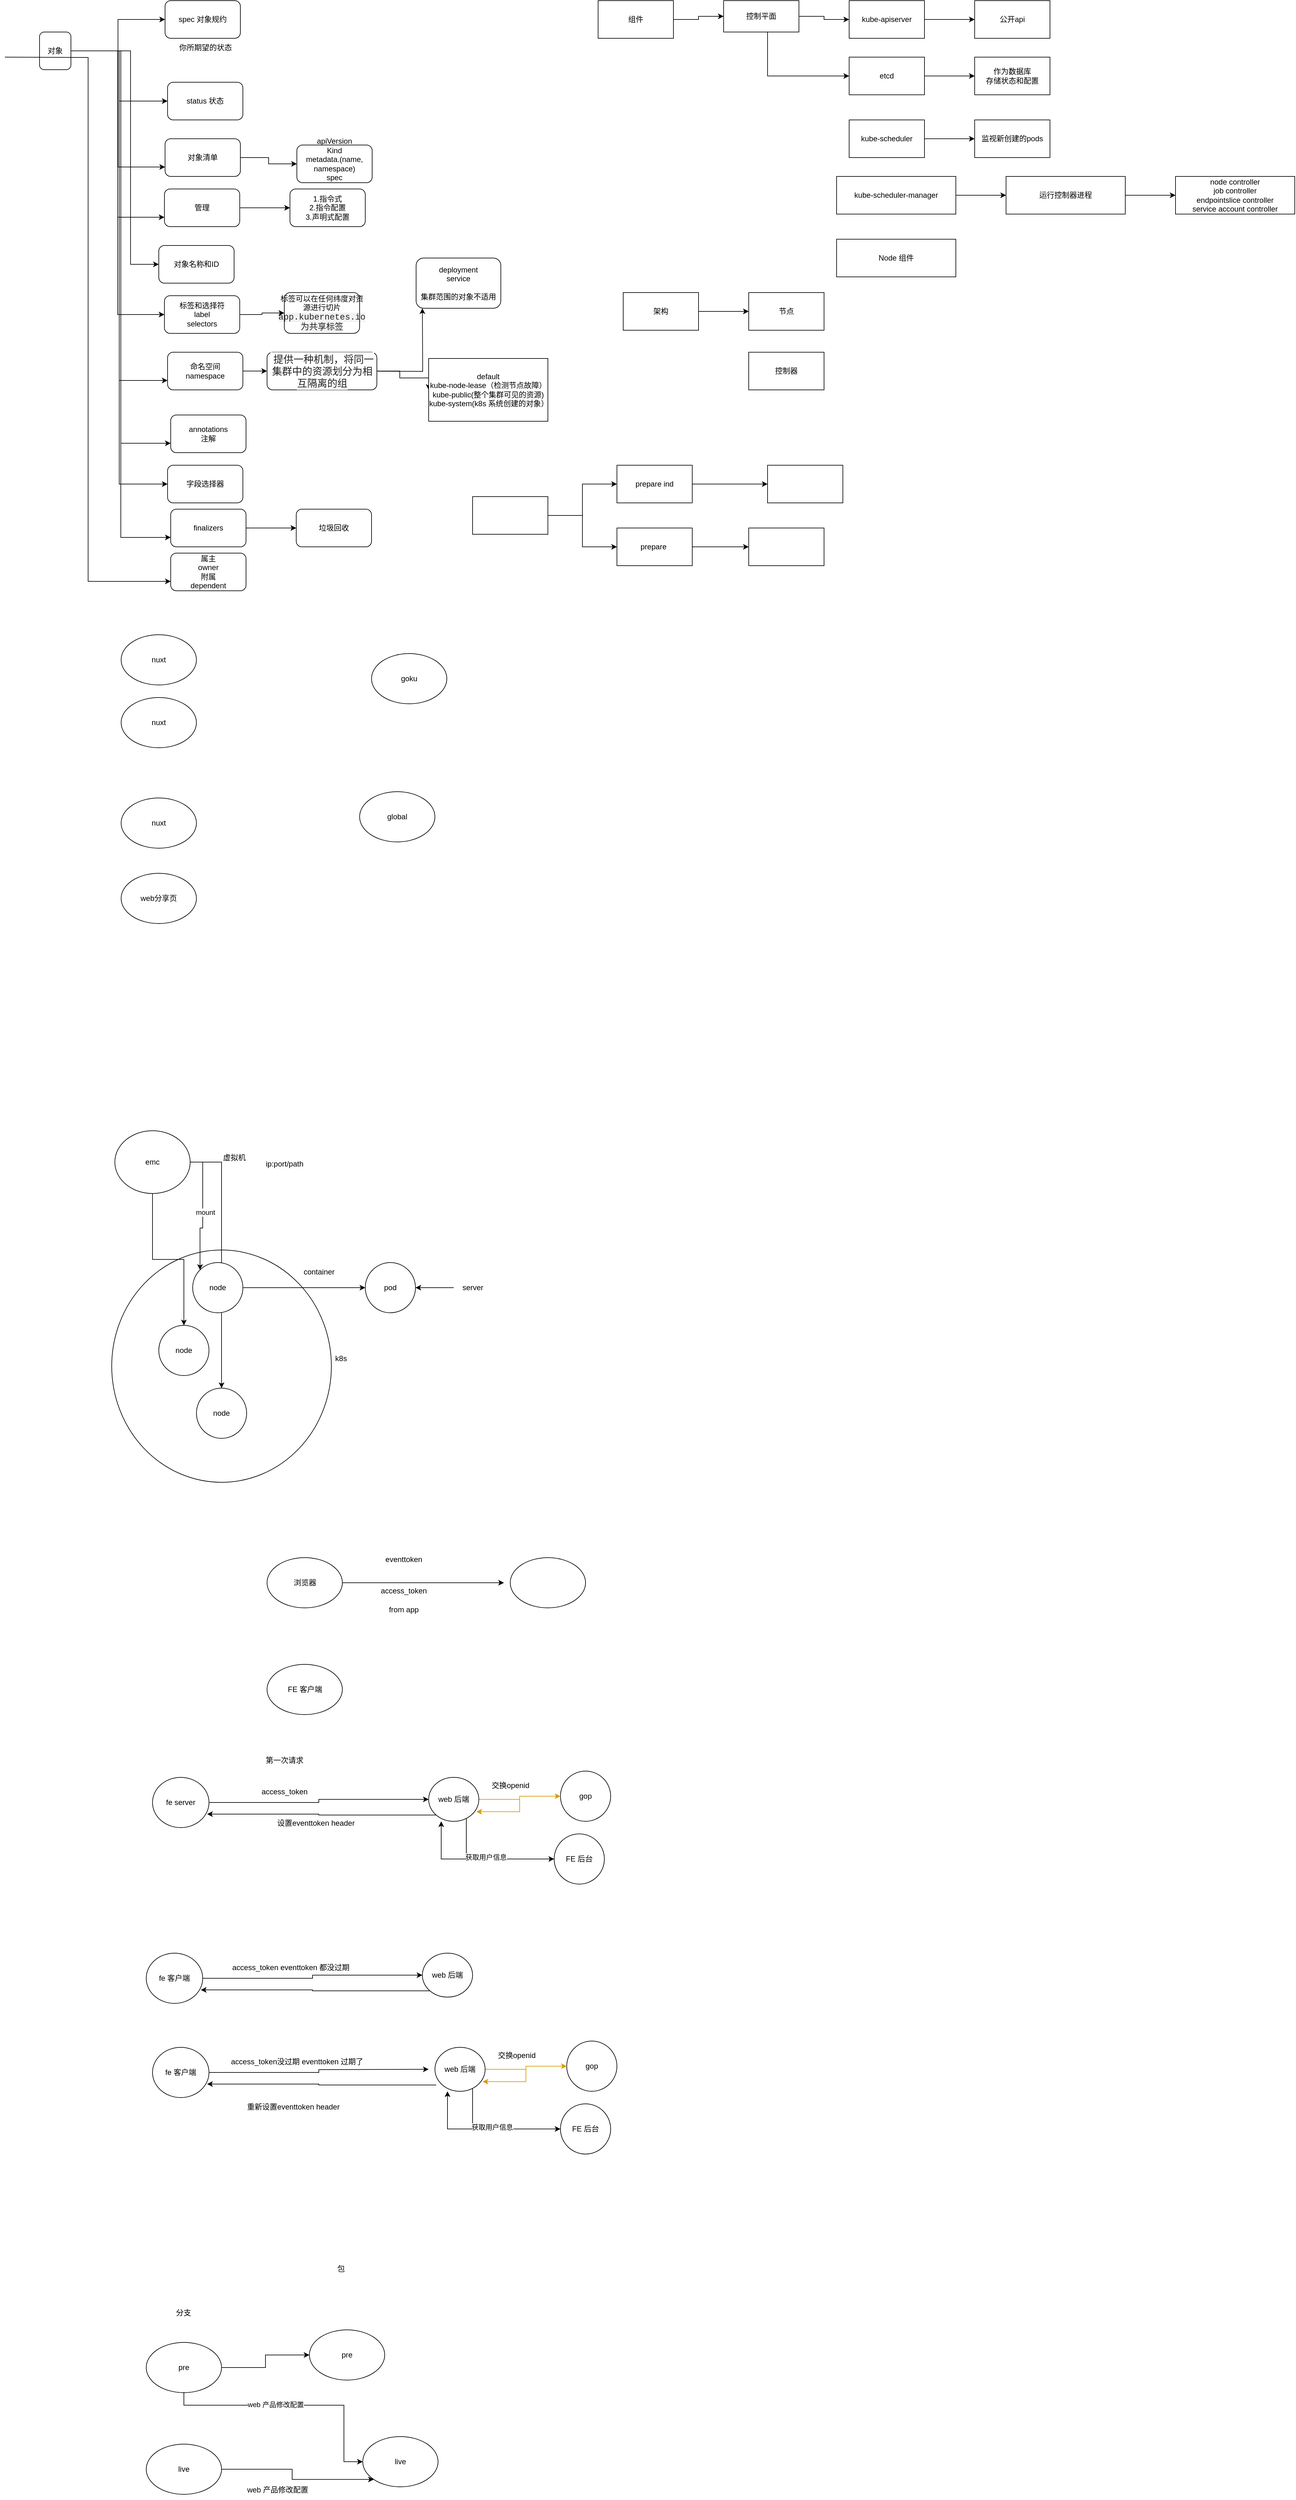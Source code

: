 <mxfile version="24.7.6">
  <diagram name="Page-1" id="EzidtO3Hb19t3wDcSpyZ">
    <mxGraphModel dx="1522" dy="804" grid="1" gridSize="10" guides="1" tooltips="1" connect="1" arrows="1" fold="1" page="1" pageScale="1" pageWidth="827" pageHeight="1169" math="0" shadow="0">
      <root>
        <mxCell id="0" />
        <mxCell id="1" parent="0" />
        <mxCell id="jzxiRd1BHdq7fpUtfgvh-10" value="" style="ellipse;whiteSpace=wrap;html=1;" vertex="1" parent="1">
          <mxGeometry x="265" y="2110" width="350" height="370" as="geometry" />
        </mxCell>
        <mxCell id="i67tSVPoHM7ITiix1ZI--3" value="" style="edgeStyle=orthogonalEdgeStyle;rounded=0;orthogonalLoop=1;jettySize=auto;html=1;" parent="1" source="i67tSVPoHM7ITiix1ZI--1" target="i67tSVPoHM7ITiix1ZI--2" edge="1">
          <mxGeometry relative="1" as="geometry" />
        </mxCell>
        <mxCell id="i67tSVPoHM7ITiix1ZI--5" style="edgeStyle=orthogonalEdgeStyle;rounded=0;orthogonalLoop=1;jettySize=auto;html=1;entryX=0;entryY=0.5;entryDx=0;entryDy=0;" parent="1" source="i67tSVPoHM7ITiix1ZI--1" target="i67tSVPoHM7ITiix1ZI--4" edge="1">
          <mxGeometry relative="1" as="geometry" />
        </mxCell>
        <mxCell id="i67tSVPoHM7ITiix1ZI--9" style="edgeStyle=orthogonalEdgeStyle;rounded=0;orthogonalLoop=1;jettySize=auto;html=1;entryX=0;entryY=0.75;entryDx=0;entryDy=0;" parent="1" source="i67tSVPoHM7ITiix1ZI--1" target="i67tSVPoHM7ITiix1ZI--8" edge="1">
          <mxGeometry relative="1" as="geometry" />
        </mxCell>
        <mxCell id="i67tSVPoHM7ITiix1ZI--13" style="edgeStyle=orthogonalEdgeStyle;rounded=0;orthogonalLoop=1;jettySize=auto;html=1;entryX=0;entryY=0.75;entryDx=0;entryDy=0;" parent="1" source="i67tSVPoHM7ITiix1ZI--1" target="i67tSVPoHM7ITiix1ZI--12" edge="1">
          <mxGeometry relative="1" as="geometry" />
        </mxCell>
        <mxCell id="i67tSVPoHM7ITiix1ZI--18" style="edgeStyle=orthogonalEdgeStyle;rounded=0;orthogonalLoop=1;jettySize=auto;html=1;entryX=0;entryY=0.5;entryDx=0;entryDy=0;" parent="1" source="i67tSVPoHM7ITiix1ZI--1" target="i67tSVPoHM7ITiix1ZI--17" edge="1">
          <mxGeometry relative="1" as="geometry">
            <Array as="points">
              <mxPoint x="295" y="200" />
              <mxPoint x="295" y="540" />
            </Array>
          </mxGeometry>
        </mxCell>
        <mxCell id="i67tSVPoHM7ITiix1ZI--21" style="edgeStyle=orthogonalEdgeStyle;rounded=0;orthogonalLoop=1;jettySize=auto;html=1;entryX=0;entryY=0.5;entryDx=0;entryDy=0;" parent="1" source="i67tSVPoHM7ITiix1ZI--1" target="i67tSVPoHM7ITiix1ZI--20" edge="1">
          <mxGeometry relative="1" as="geometry" />
        </mxCell>
        <mxCell id="i67tSVPoHM7ITiix1ZI--25" style="edgeStyle=orthogonalEdgeStyle;rounded=0;orthogonalLoop=1;jettySize=auto;html=1;entryX=0;entryY=0.75;entryDx=0;entryDy=0;" parent="1" source="i67tSVPoHM7ITiix1ZI--1" target="i67tSVPoHM7ITiix1ZI--24" edge="1">
          <mxGeometry relative="1" as="geometry" />
        </mxCell>
        <mxCell id="i67tSVPoHM7ITiix1ZI--36" style="edgeStyle=orthogonalEdgeStyle;rounded=0;orthogonalLoop=1;jettySize=auto;html=1;entryX=0;entryY=0.75;entryDx=0;entryDy=0;" parent="1" source="i67tSVPoHM7ITiix1ZI--1" target="i67tSVPoHM7ITiix1ZI--35" edge="1">
          <mxGeometry relative="1" as="geometry" />
        </mxCell>
        <mxCell id="i67tSVPoHM7ITiix1ZI--38" style="edgeStyle=orthogonalEdgeStyle;rounded=0;orthogonalLoop=1;jettySize=auto;html=1;entryX=0;entryY=0.5;entryDx=0;entryDy=0;" parent="1" source="i67tSVPoHM7ITiix1ZI--1" target="i67tSVPoHM7ITiix1ZI--37" edge="1">
          <mxGeometry relative="1" as="geometry" />
        </mxCell>
        <mxCell id="i67tSVPoHM7ITiix1ZI--40" style="edgeStyle=orthogonalEdgeStyle;rounded=0;orthogonalLoop=1;jettySize=auto;html=1;entryX=0;entryY=0.75;entryDx=0;entryDy=0;" parent="1" source="i67tSVPoHM7ITiix1ZI--1" target="i67tSVPoHM7ITiix1ZI--39" edge="1">
          <mxGeometry relative="1" as="geometry" />
        </mxCell>
        <mxCell id="i67tSVPoHM7ITiix1ZI--1" value="对象" style="rounded=1;whiteSpace=wrap;html=1;" parent="1" vertex="1">
          <mxGeometry x="150" y="170" width="50" height="60" as="geometry" />
        </mxCell>
        <mxCell id="i67tSVPoHM7ITiix1ZI--2" value="spec 对象规约" style="rounded=1;whiteSpace=wrap;html=1;" parent="1" vertex="1">
          <mxGeometry x="350" y="120" width="120" height="60" as="geometry" />
        </mxCell>
        <mxCell id="i67tSVPoHM7ITiix1ZI--4" value="status 状态" style="rounded=1;whiteSpace=wrap;html=1;" parent="1" vertex="1">
          <mxGeometry x="354" y="250" width="120" height="60" as="geometry" />
        </mxCell>
        <mxCell id="i67tSVPoHM7ITiix1ZI--6" value="你所期望的状态" style="text;html=1;align=center;verticalAlign=middle;resizable=0;points=[];autosize=1;strokeColor=none;fillColor=none;" parent="1" vertex="1">
          <mxGeometry x="359" y="180" width="110" height="30" as="geometry" />
        </mxCell>
        <mxCell id="i67tSVPoHM7ITiix1ZI--11" value="" style="edgeStyle=orthogonalEdgeStyle;rounded=0;orthogonalLoop=1;jettySize=auto;html=1;" parent="1" source="i67tSVPoHM7ITiix1ZI--8" target="i67tSVPoHM7ITiix1ZI--10" edge="1">
          <mxGeometry relative="1" as="geometry" />
        </mxCell>
        <mxCell id="i67tSVPoHM7ITiix1ZI--8" value="对象清单" style="rounded=1;whiteSpace=wrap;html=1;" parent="1" vertex="1">
          <mxGeometry x="350" y="340" width="120" height="60" as="geometry" />
        </mxCell>
        <mxCell id="i67tSVPoHM7ITiix1ZI--10" value="apiVersion&lt;div&gt;Kind&lt;/div&gt;&lt;div&gt;metadata.(name, namespace)&lt;/div&gt;&lt;div&gt;spec&lt;/div&gt;&lt;div&gt;&lt;br&gt;&lt;/div&gt;" style="rounded=1;whiteSpace=wrap;html=1;" parent="1" vertex="1">
          <mxGeometry x="560" y="350" width="120" height="60" as="geometry" />
        </mxCell>
        <mxCell id="i67tSVPoHM7ITiix1ZI--15" value="" style="edgeStyle=orthogonalEdgeStyle;rounded=0;orthogonalLoop=1;jettySize=auto;html=1;" parent="1" source="i67tSVPoHM7ITiix1ZI--12" target="i67tSVPoHM7ITiix1ZI--14" edge="1">
          <mxGeometry relative="1" as="geometry" />
        </mxCell>
        <mxCell id="i67tSVPoHM7ITiix1ZI--12" value="管理" style="rounded=1;whiteSpace=wrap;html=1;" parent="1" vertex="1">
          <mxGeometry x="349" y="420" width="120" height="60" as="geometry" />
        </mxCell>
        <mxCell id="i67tSVPoHM7ITiix1ZI--14" value="1.指令式&lt;div&gt;2.指令配置&lt;/div&gt;&lt;div&gt;3.声明式配置&lt;/div&gt;" style="rounded=1;whiteSpace=wrap;html=1;" parent="1" vertex="1">
          <mxGeometry x="549" y="420" width="120" height="60" as="geometry" />
        </mxCell>
        <mxCell id="i67tSVPoHM7ITiix1ZI--17" value="对象名称和ID" style="rounded=1;whiteSpace=wrap;html=1;" parent="1" vertex="1">
          <mxGeometry x="340" y="510" width="120" height="60" as="geometry" />
        </mxCell>
        <mxCell id="i67tSVPoHM7ITiix1ZI--23" value="" style="edgeStyle=orthogonalEdgeStyle;rounded=0;orthogonalLoop=1;jettySize=auto;html=1;" parent="1" source="i67tSVPoHM7ITiix1ZI--20" target="i67tSVPoHM7ITiix1ZI--22" edge="1">
          <mxGeometry relative="1" as="geometry" />
        </mxCell>
        <mxCell id="i67tSVPoHM7ITiix1ZI--20" value="标签和选择符&lt;div&gt;label&lt;/div&gt;&lt;div&gt;selectors&lt;/div&gt;" style="rounded=1;whiteSpace=wrap;html=1;" parent="1" vertex="1">
          <mxGeometry x="349" y="590" width="120" height="60" as="geometry" />
        </mxCell>
        <mxCell id="i67tSVPoHM7ITiix1ZI--22" value="标签可以在任何纬度对资源进行切片&lt;div&gt;&lt;span style=&quot;color: rgb(34, 34, 34); font-family: SFMono-Regular, Menlo, Monaco, Consolas, &amp;quot;liberation mono&amp;quot;, &amp;quot;courier new&amp;quot;, monospace; font-size: 13.6px; text-align: left; background-color: rgba(0, 0, 0, 0.05);&quot;&gt;app.kubernetes.io 为共享标签&lt;/span&gt;&lt;br&gt;&lt;/div&gt;" style="rounded=1;whiteSpace=wrap;html=1;" parent="1" vertex="1">
          <mxGeometry x="540" y="585" width="120" height="65" as="geometry" />
        </mxCell>
        <mxCell id="i67tSVPoHM7ITiix1ZI--27" value="" style="edgeStyle=orthogonalEdgeStyle;rounded=0;orthogonalLoop=1;jettySize=auto;html=1;" parent="1" source="i67tSVPoHM7ITiix1ZI--24" target="i67tSVPoHM7ITiix1ZI--26" edge="1">
          <mxGeometry relative="1" as="geometry" />
        </mxCell>
        <mxCell id="i67tSVPoHM7ITiix1ZI--24" value="命名空间&lt;div&gt;namespace&lt;/div&gt;" style="rounded=1;whiteSpace=wrap;html=1;" parent="1" vertex="1">
          <mxGeometry x="354" y="680" width="120" height="60" as="geometry" />
        </mxCell>
        <mxCell id="i67tSVPoHM7ITiix1ZI--29" value="" style="edgeStyle=orthogonalEdgeStyle;rounded=0;orthogonalLoop=1;jettySize=auto;html=1;" parent="1" edge="1">
          <mxGeometry relative="1" as="geometry">
            <mxPoint x="630" y="710" as="sourcePoint" />
            <mxPoint x="760" y="610" as="targetPoint" />
          </mxGeometry>
        </mxCell>
        <mxCell id="i67tSVPoHM7ITiix1ZI--31" style="edgeStyle=orthogonalEdgeStyle;rounded=0;orthogonalLoop=1;jettySize=auto;html=1;entryX=0;entryY=0.5;entryDx=0;entryDy=0;" parent="1" source="i67tSVPoHM7ITiix1ZI--26" target="i67tSVPoHM7ITiix1ZI--32" edge="1">
          <mxGeometry relative="1" as="geometry">
            <mxPoint x="760" y="720" as="targetPoint" />
            <Array as="points">
              <mxPoint x="724" y="710" />
              <mxPoint x="724" y="721" />
            </Array>
          </mxGeometry>
        </mxCell>
        <mxCell id="i67tSVPoHM7ITiix1ZI--26" value="&lt;span style=&quot;color: rgb(34, 34, 34); font-family: &amp;quot;open sans&amp;quot;, -apple-system, &amp;quot;system-ui&amp;quot;, &amp;quot;segoe ui&amp;quot;, Roboto, &amp;quot;helvetica neue&amp;quot;, Arial, sans-serif, &amp;quot;apple color emoji&amp;quot;, &amp;quot;segoe ui emoji&amp;quot;, &amp;quot;segoe ui symbol&amp;quot;; font-size: 16px; text-align: left; background-color: rgb(255, 255, 255);&quot;&gt;&amp;nbsp;提供一种机制，将同一集群中的资源划分为相互隔离的组&lt;/span&gt;" style="rounded=1;whiteSpace=wrap;html=1;" parent="1" vertex="1">
          <mxGeometry x="512.5" y="680" width="175" height="60" as="geometry" />
        </mxCell>
        <mxCell id="i67tSVPoHM7ITiix1ZI--28" value="deployment&lt;div&gt;service&lt;/div&gt;&lt;div&gt;&lt;br&gt;&lt;/div&gt;&lt;div&gt;集群范围的对象不适用&lt;/div&gt;" style="whiteSpace=wrap;html=1;rounded=1;" parent="1" vertex="1">
          <mxGeometry x="750" y="530" width="135" height="80" as="geometry" />
        </mxCell>
        <mxCell id="i67tSVPoHM7ITiix1ZI--32" value="default&lt;div&gt;kube-node-lease（检测节点故障）&lt;/div&gt;&lt;div&gt;kube-public(整个集群可见的资源)&lt;/div&gt;&lt;div&gt;kube-system(k8s 系统创建的对象）&lt;/div&gt;" style="whiteSpace=wrap;html=1;" parent="1" vertex="1">
          <mxGeometry x="770" y="690" width="190" height="100" as="geometry" />
        </mxCell>
        <mxCell id="i67tSVPoHM7ITiix1ZI--35" value="annotations&lt;div&gt;注解&lt;/div&gt;" style="rounded=1;whiteSpace=wrap;html=1;" parent="1" vertex="1">
          <mxGeometry x="359" y="780" width="120" height="60" as="geometry" />
        </mxCell>
        <mxCell id="i67tSVPoHM7ITiix1ZI--37" value="字段选择器" style="rounded=1;whiteSpace=wrap;html=1;" parent="1" vertex="1">
          <mxGeometry x="354" y="860" width="120" height="60" as="geometry" />
        </mxCell>
        <mxCell id="i67tSVPoHM7ITiix1ZI--42" value="" style="edgeStyle=orthogonalEdgeStyle;rounded=0;orthogonalLoop=1;jettySize=auto;html=1;" parent="1" source="i67tSVPoHM7ITiix1ZI--39" target="i67tSVPoHM7ITiix1ZI--41" edge="1">
          <mxGeometry relative="1" as="geometry" />
        </mxCell>
        <mxCell id="i67tSVPoHM7ITiix1ZI--39" value="finalizers" style="rounded=1;whiteSpace=wrap;html=1;" parent="1" vertex="1">
          <mxGeometry x="359" y="930" width="120" height="60" as="geometry" />
        </mxCell>
        <mxCell id="i67tSVPoHM7ITiix1ZI--41" value="垃圾回收" style="rounded=1;whiteSpace=wrap;html=1;" parent="1" vertex="1">
          <mxGeometry x="559" y="930" width="120" height="60" as="geometry" />
        </mxCell>
        <mxCell id="i67tSVPoHM7ITiix1ZI--43" value="属主&lt;div&gt;owner&lt;/div&gt;&lt;div&gt;附属&lt;/div&gt;&lt;div&gt;dependent&lt;/div&gt;" style="rounded=1;whiteSpace=wrap;html=1;" parent="1" vertex="1">
          <mxGeometry x="359" y="1000" width="120" height="60" as="geometry" />
        </mxCell>
        <mxCell id="i67tSVPoHM7ITiix1ZI--44" style="edgeStyle=orthogonalEdgeStyle;rounded=0;orthogonalLoop=1;jettySize=auto;html=1;entryX=0;entryY=0.75;entryDx=0;entryDy=0;" parent="1" target="i67tSVPoHM7ITiix1ZI--43" edge="1">
          <mxGeometry relative="1" as="geometry">
            <mxPoint x="94.75" y="210" as="sourcePoint" />
            <mxPoint x="254.75" y="1050" as="targetPoint" />
          </mxGeometry>
        </mxCell>
        <mxCell id="i67tSVPoHM7ITiix1ZI--50" value="" style="edgeStyle=orthogonalEdgeStyle;rounded=0;orthogonalLoop=1;jettySize=auto;html=1;" parent="1" source="i67tSVPoHM7ITiix1ZI--47" target="i67tSVPoHM7ITiix1ZI--49" edge="1">
          <mxGeometry relative="1" as="geometry" />
        </mxCell>
        <mxCell id="i67tSVPoHM7ITiix1ZI--47" value="组件" style="whiteSpace=wrap;html=1;" parent="1" vertex="1">
          <mxGeometry x="1040" y="120" width="120" height="60" as="geometry" />
        </mxCell>
        <mxCell id="i67tSVPoHM7ITiix1ZI--52" value="" style="edgeStyle=orthogonalEdgeStyle;rounded=0;orthogonalLoop=1;jettySize=auto;html=1;" parent="1" source="i67tSVPoHM7ITiix1ZI--49" target="i67tSVPoHM7ITiix1ZI--51" edge="1">
          <mxGeometry relative="1" as="geometry" />
        </mxCell>
        <mxCell id="i67tSVPoHM7ITiix1ZI--56" style="edgeStyle=orthogonalEdgeStyle;rounded=0;orthogonalLoop=1;jettySize=auto;html=1;entryX=0;entryY=0.5;entryDx=0;entryDy=0;" parent="1" source="i67tSVPoHM7ITiix1ZI--49" target="i67tSVPoHM7ITiix1ZI--55" edge="1">
          <mxGeometry relative="1" as="geometry">
            <Array as="points">
              <mxPoint x="1310" y="240" />
            </Array>
          </mxGeometry>
        </mxCell>
        <mxCell id="i67tSVPoHM7ITiix1ZI--49" value="控制平面" style="whiteSpace=wrap;html=1;" parent="1" vertex="1">
          <mxGeometry x="1240" y="120" width="120" height="50" as="geometry" />
        </mxCell>
        <mxCell id="i67tSVPoHM7ITiix1ZI--54" value="" style="edgeStyle=orthogonalEdgeStyle;rounded=0;orthogonalLoop=1;jettySize=auto;html=1;" parent="1" source="i67tSVPoHM7ITiix1ZI--51" target="i67tSVPoHM7ITiix1ZI--53" edge="1">
          <mxGeometry relative="1" as="geometry" />
        </mxCell>
        <mxCell id="i67tSVPoHM7ITiix1ZI--51" value="kube-apiserver" style="whiteSpace=wrap;html=1;" parent="1" vertex="1">
          <mxGeometry x="1440" y="120" width="120" height="60" as="geometry" />
        </mxCell>
        <mxCell id="i67tSVPoHM7ITiix1ZI--53" value="公开api" style="whiteSpace=wrap;html=1;" parent="1" vertex="1">
          <mxGeometry x="1640" y="120" width="120" height="60" as="geometry" />
        </mxCell>
        <mxCell id="i67tSVPoHM7ITiix1ZI--58" value="" style="edgeStyle=orthogonalEdgeStyle;rounded=0;orthogonalLoop=1;jettySize=auto;html=1;" parent="1" source="i67tSVPoHM7ITiix1ZI--55" target="i67tSVPoHM7ITiix1ZI--57" edge="1">
          <mxGeometry relative="1" as="geometry" />
        </mxCell>
        <mxCell id="i67tSVPoHM7ITiix1ZI--55" value="etcd" style="whiteSpace=wrap;html=1;" parent="1" vertex="1">
          <mxGeometry x="1440" y="210" width="120" height="60" as="geometry" />
        </mxCell>
        <mxCell id="i67tSVPoHM7ITiix1ZI--57" value="作为数据库&lt;div&gt;存储状态和配置&lt;/div&gt;" style="whiteSpace=wrap;html=1;" parent="1" vertex="1">
          <mxGeometry x="1640" y="210" width="120" height="60" as="geometry" />
        </mxCell>
        <mxCell id="i67tSVPoHM7ITiix1ZI--61" value="" style="edgeStyle=orthogonalEdgeStyle;rounded=0;orthogonalLoop=1;jettySize=auto;html=1;" parent="1" source="i67tSVPoHM7ITiix1ZI--59" target="i67tSVPoHM7ITiix1ZI--60" edge="1">
          <mxGeometry relative="1" as="geometry" />
        </mxCell>
        <mxCell id="i67tSVPoHM7ITiix1ZI--59" value="kube-scheduler" style="whiteSpace=wrap;html=1;" parent="1" vertex="1">
          <mxGeometry x="1440" y="310" width="120" height="60" as="geometry" />
        </mxCell>
        <mxCell id="i67tSVPoHM7ITiix1ZI--60" value="监视新创建的pods" style="whiteSpace=wrap;html=1;" parent="1" vertex="1">
          <mxGeometry x="1640" y="310" width="120" height="60" as="geometry" />
        </mxCell>
        <mxCell id="i67tSVPoHM7ITiix1ZI--64" value="" style="edgeStyle=orthogonalEdgeStyle;rounded=0;orthogonalLoop=1;jettySize=auto;html=1;" parent="1" source="i67tSVPoHM7ITiix1ZI--62" target="i67tSVPoHM7ITiix1ZI--63" edge="1">
          <mxGeometry relative="1" as="geometry" />
        </mxCell>
        <mxCell id="i67tSVPoHM7ITiix1ZI--62" value="kube-scheduler-manager" style="whiteSpace=wrap;html=1;" parent="1" vertex="1">
          <mxGeometry x="1420" y="400" width="190" height="60" as="geometry" />
        </mxCell>
        <mxCell id="i67tSVPoHM7ITiix1ZI--66" value="" style="edgeStyle=orthogonalEdgeStyle;rounded=0;orthogonalLoop=1;jettySize=auto;html=1;" parent="1" source="i67tSVPoHM7ITiix1ZI--63" target="i67tSVPoHM7ITiix1ZI--65" edge="1">
          <mxGeometry relative="1" as="geometry" />
        </mxCell>
        <mxCell id="i67tSVPoHM7ITiix1ZI--63" value="运行控制器进程" style="whiteSpace=wrap;html=1;" parent="1" vertex="1">
          <mxGeometry x="1690" y="400" width="190" height="60" as="geometry" />
        </mxCell>
        <mxCell id="i67tSVPoHM7ITiix1ZI--65" value="node controller&lt;div&gt;job controller&lt;/div&gt;&lt;div&gt;endpointslice controller&lt;/div&gt;&lt;div&gt;service account controller&lt;/div&gt;" style="whiteSpace=wrap;html=1;" parent="1" vertex="1">
          <mxGeometry x="1960" y="400" width="190" height="60" as="geometry" />
        </mxCell>
        <mxCell id="i67tSVPoHM7ITiix1ZI--67" value="Node 组件" style="whiteSpace=wrap;html=1;" parent="1" vertex="1">
          <mxGeometry x="1420" y="500" width="190" height="60" as="geometry" />
        </mxCell>
        <mxCell id="i67tSVPoHM7ITiix1ZI--70" value="" style="edgeStyle=orthogonalEdgeStyle;rounded=0;orthogonalLoop=1;jettySize=auto;html=1;" parent="1" source="i67tSVPoHM7ITiix1ZI--68" target="i67tSVPoHM7ITiix1ZI--69" edge="1">
          <mxGeometry relative="1" as="geometry" />
        </mxCell>
        <mxCell id="i67tSVPoHM7ITiix1ZI--68" value="架构" style="whiteSpace=wrap;html=1;" parent="1" vertex="1">
          <mxGeometry x="1080" y="585" width="120" height="60" as="geometry" />
        </mxCell>
        <mxCell id="i67tSVPoHM7ITiix1ZI--69" value="节点" style="whiteSpace=wrap;html=1;" parent="1" vertex="1">
          <mxGeometry x="1280" y="585" width="120" height="60" as="geometry" />
        </mxCell>
        <mxCell id="i67tSVPoHM7ITiix1ZI--71" value="控制器" style="whiteSpace=wrap;html=1;" parent="1" vertex="1">
          <mxGeometry x="1280" y="680" width="120" height="60" as="geometry" />
        </mxCell>
        <mxCell id="i67tSVPoHM7ITiix1ZI--79" style="edgeStyle=orthogonalEdgeStyle;rounded=0;orthogonalLoop=1;jettySize=auto;html=1;" parent="1" source="i67tSVPoHM7ITiix1ZI--72" edge="1">
          <mxGeometry relative="1" as="geometry">
            <mxPoint x="1280" y="990" as="targetPoint" />
          </mxGeometry>
        </mxCell>
        <mxCell id="i67tSVPoHM7ITiix1ZI--72" value="prepare&amp;nbsp;" style="rounded=0;whiteSpace=wrap;html=1;" parent="1" vertex="1">
          <mxGeometry x="1070" y="960" width="120" height="60" as="geometry" />
        </mxCell>
        <mxCell id="i67tSVPoHM7ITiix1ZI--77" style="edgeStyle=orthogonalEdgeStyle;rounded=0;orthogonalLoop=1;jettySize=auto;html=1;" parent="1" source="i67tSVPoHM7ITiix1ZI--73" edge="1">
          <mxGeometry relative="1" as="geometry">
            <mxPoint x="1310" y="890" as="targetPoint" />
          </mxGeometry>
        </mxCell>
        <mxCell id="i67tSVPoHM7ITiix1ZI--73" value="prepare ind" style="rounded=0;whiteSpace=wrap;html=1;" parent="1" vertex="1">
          <mxGeometry x="1070" y="860" width="120" height="60" as="geometry" />
        </mxCell>
        <mxCell id="i67tSVPoHM7ITiix1ZI--75" style="edgeStyle=orthogonalEdgeStyle;rounded=0;orthogonalLoop=1;jettySize=auto;html=1;entryX=0;entryY=0.5;entryDx=0;entryDy=0;" parent="1" source="i67tSVPoHM7ITiix1ZI--74" target="i67tSVPoHM7ITiix1ZI--73" edge="1">
          <mxGeometry relative="1" as="geometry" />
        </mxCell>
        <mxCell id="i67tSVPoHM7ITiix1ZI--76" style="edgeStyle=orthogonalEdgeStyle;rounded=0;orthogonalLoop=1;jettySize=auto;html=1;" parent="1" source="i67tSVPoHM7ITiix1ZI--74" target="i67tSVPoHM7ITiix1ZI--72" edge="1">
          <mxGeometry relative="1" as="geometry" />
        </mxCell>
        <mxCell id="i67tSVPoHM7ITiix1ZI--74" value="" style="rounded=0;whiteSpace=wrap;html=1;" parent="1" vertex="1">
          <mxGeometry x="840" y="910" width="120" height="60" as="geometry" />
        </mxCell>
        <mxCell id="i67tSVPoHM7ITiix1ZI--78" value="" style="rounded=0;whiteSpace=wrap;html=1;" parent="1" vertex="1">
          <mxGeometry x="1310" y="860" width="120" height="60" as="geometry" />
        </mxCell>
        <mxCell id="i67tSVPoHM7ITiix1ZI--80" value="" style="rounded=0;whiteSpace=wrap;html=1;" parent="1" vertex="1">
          <mxGeometry x="1280" y="960" width="120" height="60" as="geometry" />
        </mxCell>
        <mxCell id="xOwlHwxs3cl8Oye5NE4x-1" value="&lt;p data-pm-slice=&quot;1 1 []&quot;&gt;nuxt&lt;br&gt;&lt;/p&gt;" style="ellipse;whiteSpace=wrap;html=1;" parent="1" vertex="1">
          <mxGeometry x="280" y="1130" width="120" height="80" as="geometry" />
        </mxCell>
        <mxCell id="xOwlHwxs3cl8Oye5NE4x-2" value="&lt;p data-pm-slice=&quot;1 1 []&quot;&gt;web分享页&lt;/p&gt;" style="ellipse;whiteSpace=wrap;html=1;" parent="1" vertex="1">
          <mxGeometry x="280" y="1510" width="120" height="80" as="geometry" />
        </mxCell>
        <mxCell id="xOwlHwxs3cl8Oye5NE4x-3" value="&lt;p data-pm-slice=&quot;1 1 []&quot;&gt;goku&lt;/p&gt;" style="ellipse;whiteSpace=wrap;html=1;" parent="1" vertex="1">
          <mxGeometry x="679" y="1160" width="120" height="80" as="geometry" />
        </mxCell>
        <mxCell id="xOwlHwxs3cl8Oye5NE4x-4" value="&lt;p data-pm-slice=&quot;1 1 []&quot;&gt;global&lt;/p&gt;" style="ellipse;whiteSpace=wrap;html=1;" parent="1" vertex="1">
          <mxGeometry x="660" y="1380" width="120" height="80" as="geometry" />
        </mxCell>
        <mxCell id="xOwlHwxs3cl8Oye5NE4x-5" value="&lt;p data-pm-slice=&quot;1 1 []&quot;&gt;nuxt&lt;/p&gt;" style="ellipse;whiteSpace=wrap;html=1;" parent="1" vertex="1">
          <mxGeometry x="280" y="1390" width="120" height="80" as="geometry" />
        </mxCell>
        <mxCell id="xOwlHwxs3cl8Oye5NE4x-6" value="&lt;p data-pm-slice=&quot;1 1 []&quot;&gt;nuxt&lt;br&gt;&lt;/p&gt;" style="ellipse;whiteSpace=wrap;html=1;" parent="1" vertex="1">
          <mxGeometry x="280" y="1230" width="120" height="80" as="geometry" />
        </mxCell>
        <mxCell id="jzxiRd1BHdq7fpUtfgvh-5" style="edgeStyle=orthogonalEdgeStyle;rounded=0;orthogonalLoop=1;jettySize=auto;html=1;entryX=0;entryY=0;entryDx=0;entryDy=0;" edge="1" parent="1" source="jzxiRd1BHdq7fpUtfgvh-1" target="jzxiRd1BHdq7fpUtfgvh-4">
          <mxGeometry relative="1" as="geometry" />
        </mxCell>
        <mxCell id="jzxiRd1BHdq7fpUtfgvh-6" value="mount" style="edgeLabel;html=1;align=center;verticalAlign=middle;resizable=0;points=[];" vertex="1" connectable="0" parent="jzxiRd1BHdq7fpUtfgvh-5">
          <mxGeometry x="0.013" y="4" relative="1" as="geometry">
            <mxPoint as="offset" />
          </mxGeometry>
        </mxCell>
        <mxCell id="jzxiRd1BHdq7fpUtfgvh-12" style="edgeStyle=orthogonalEdgeStyle;rounded=0;orthogonalLoop=1;jettySize=auto;html=1;" edge="1" parent="1" source="jzxiRd1BHdq7fpUtfgvh-1" target="jzxiRd1BHdq7fpUtfgvh-8">
          <mxGeometry relative="1" as="geometry" />
        </mxCell>
        <mxCell id="jzxiRd1BHdq7fpUtfgvh-17" style="edgeStyle=orthogonalEdgeStyle;rounded=0;orthogonalLoop=1;jettySize=auto;html=1;" edge="1" parent="1" source="jzxiRd1BHdq7fpUtfgvh-1" target="jzxiRd1BHdq7fpUtfgvh-9">
          <mxGeometry relative="1" as="geometry" />
        </mxCell>
        <mxCell id="jzxiRd1BHdq7fpUtfgvh-1" value="emc" style="ellipse;whiteSpace=wrap;html=1;" vertex="1" parent="1">
          <mxGeometry x="270" y="1920" width="120" height="100" as="geometry" />
        </mxCell>
        <mxCell id="jzxiRd1BHdq7fpUtfgvh-2" value="虚拟机" style="text;html=1;align=center;verticalAlign=middle;resizable=0;points=[];autosize=1;strokeColor=none;fillColor=none;" vertex="1" parent="1">
          <mxGeometry x="430" y="1948" width="60" height="30" as="geometry" />
        </mxCell>
        <mxCell id="jzxiRd1BHdq7fpUtfgvh-3" value="ip:port/path" style="text;html=1;align=center;verticalAlign=middle;resizable=0;points=[];autosize=1;strokeColor=none;fillColor=none;" vertex="1" parent="1">
          <mxGeometry x="500" y="1958" width="80" height="30" as="geometry" />
        </mxCell>
        <mxCell id="jzxiRd1BHdq7fpUtfgvh-13" style="edgeStyle=orthogonalEdgeStyle;rounded=0;orthogonalLoop=1;jettySize=auto;html=1;entryX=0;entryY=0.5;entryDx=0;entryDy=0;" edge="1" parent="1" source="jzxiRd1BHdq7fpUtfgvh-4" target="jzxiRd1BHdq7fpUtfgvh-7">
          <mxGeometry relative="1" as="geometry" />
        </mxCell>
        <mxCell id="jzxiRd1BHdq7fpUtfgvh-4" value="node" style="ellipse;whiteSpace=wrap;html=1;" vertex="1" parent="1">
          <mxGeometry x="394" y="2130" width="80" height="80" as="geometry" />
        </mxCell>
        <mxCell id="jzxiRd1BHdq7fpUtfgvh-7" value="pod" style="ellipse;whiteSpace=wrap;html=1;" vertex="1" parent="1">
          <mxGeometry x="669" y="2130" width="80" height="80" as="geometry" />
        </mxCell>
        <mxCell id="jzxiRd1BHdq7fpUtfgvh-8" value="node" style="ellipse;whiteSpace=wrap;html=1;" vertex="1" parent="1">
          <mxGeometry x="340" y="2230" width="80" height="80" as="geometry" />
        </mxCell>
        <mxCell id="jzxiRd1BHdq7fpUtfgvh-9" value="node" style="ellipse;whiteSpace=wrap;html=1;" vertex="1" parent="1">
          <mxGeometry x="400" y="2330" width="80" height="80" as="geometry" />
        </mxCell>
        <mxCell id="jzxiRd1BHdq7fpUtfgvh-11" value="k8s" style="text;html=1;align=center;verticalAlign=middle;resizable=0;points=[];autosize=1;strokeColor=none;fillColor=none;" vertex="1" parent="1">
          <mxGeometry x="610" y="2268" width="40" height="30" as="geometry" />
        </mxCell>
        <mxCell id="jzxiRd1BHdq7fpUtfgvh-14" value="container" style="text;html=1;align=center;verticalAlign=middle;resizable=0;points=[];autosize=1;strokeColor=none;fillColor=none;" vertex="1" parent="1">
          <mxGeometry x="560" y="2130" width="70" height="30" as="geometry" />
        </mxCell>
        <mxCell id="jzxiRd1BHdq7fpUtfgvh-16" style="edgeStyle=orthogonalEdgeStyle;rounded=0;orthogonalLoop=1;jettySize=auto;html=1;entryX=1;entryY=0.5;entryDx=0;entryDy=0;" edge="1" parent="1" source="jzxiRd1BHdq7fpUtfgvh-15" target="jzxiRd1BHdq7fpUtfgvh-7">
          <mxGeometry relative="1" as="geometry" />
        </mxCell>
        <mxCell id="jzxiRd1BHdq7fpUtfgvh-15" value="server" style="text;html=1;align=center;verticalAlign=middle;resizable=0;points=[];autosize=1;strokeColor=none;fillColor=none;" vertex="1" parent="1">
          <mxGeometry x="810" y="2155" width="60" height="30" as="geometry" />
        </mxCell>
        <mxCell id="jzxiRd1BHdq7fpUtfgvh-20" style="edgeStyle=orthogonalEdgeStyle;rounded=0;orthogonalLoop=1;jettySize=auto;html=1;" edge="1" parent="1" source="jzxiRd1BHdq7fpUtfgvh-18">
          <mxGeometry relative="1" as="geometry">
            <mxPoint x="890" y="2640" as="targetPoint" />
          </mxGeometry>
        </mxCell>
        <mxCell id="jzxiRd1BHdq7fpUtfgvh-18" value="浏览器" style="ellipse;whiteSpace=wrap;html=1;" vertex="1" parent="1">
          <mxGeometry x="512.5" y="2600" width="120" height="80" as="geometry" />
        </mxCell>
        <mxCell id="jzxiRd1BHdq7fpUtfgvh-19" value="FE 客户端" style="ellipse;whiteSpace=wrap;html=1;" vertex="1" parent="1">
          <mxGeometry x="512.5" y="2770" width="120" height="80" as="geometry" />
        </mxCell>
        <mxCell id="jzxiRd1BHdq7fpUtfgvh-22" value="" style="ellipse;whiteSpace=wrap;html=1;" vertex="1" parent="1">
          <mxGeometry x="900" y="2600" width="120" height="80" as="geometry" />
        </mxCell>
        <mxCell id="jzxiRd1BHdq7fpUtfgvh-23" value="eventtoken" style="text;html=1;align=center;verticalAlign=middle;resizable=0;points=[];autosize=1;strokeColor=none;fillColor=none;" vertex="1" parent="1">
          <mxGeometry x="690" y="2588" width="80" height="30" as="geometry" />
        </mxCell>
        <mxCell id="jzxiRd1BHdq7fpUtfgvh-24" value="access_token" style="text;html=1;align=center;verticalAlign=middle;resizable=0;points=[];autosize=1;strokeColor=none;fillColor=none;" vertex="1" parent="1">
          <mxGeometry x="680" y="2638" width="100" height="30" as="geometry" />
        </mxCell>
        <mxCell id="jzxiRd1BHdq7fpUtfgvh-26" value="from app" style="text;html=1;align=center;verticalAlign=middle;resizable=0;points=[];autosize=1;strokeColor=none;fillColor=none;" vertex="1" parent="1">
          <mxGeometry x="695" y="2668" width="70" height="30" as="geometry" />
        </mxCell>
        <mxCell id="jzxiRd1BHdq7fpUtfgvh-28" style="edgeStyle=orthogonalEdgeStyle;rounded=0;orthogonalLoop=1;jettySize=auto;html=1;entryX=0;entryY=0.5;entryDx=0;entryDy=0;" edge="1" parent="1" source="jzxiRd1BHdq7fpUtfgvh-27" target="jzxiRd1BHdq7fpUtfgvh-29">
          <mxGeometry relative="1" as="geometry">
            <mxPoint x="500" y="2990" as="targetPoint" />
          </mxGeometry>
        </mxCell>
        <mxCell id="jzxiRd1BHdq7fpUtfgvh-27" value="fe server" style="ellipse;whiteSpace=wrap;html=1;" vertex="1" parent="1">
          <mxGeometry x="330" y="2950" width="90" height="80" as="geometry" />
        </mxCell>
        <mxCell id="jzxiRd1BHdq7fpUtfgvh-31" style="edgeStyle=orthogonalEdgeStyle;rounded=0;orthogonalLoop=1;jettySize=auto;html=1;entryX=0;entryY=0.5;entryDx=0;entryDy=0;fillColor=#ffe6cc;strokeColor=#d79b00;" edge="1" parent="1" source="jzxiRd1BHdq7fpUtfgvh-29" target="jzxiRd1BHdq7fpUtfgvh-32">
          <mxGeometry relative="1" as="geometry">
            <mxPoint x="940" y="2980" as="targetPoint" />
          </mxGeometry>
        </mxCell>
        <mxCell id="jzxiRd1BHdq7fpUtfgvh-35" style="edgeStyle=orthogonalEdgeStyle;rounded=0;orthogonalLoop=1;jettySize=auto;html=1;exitX=1;exitY=0.5;exitDx=0;exitDy=0;entryX=0;entryY=0.5;entryDx=0;entryDy=0;" edge="1" parent="1" source="jzxiRd1BHdq7fpUtfgvh-29" target="jzxiRd1BHdq7fpUtfgvh-34">
          <mxGeometry relative="1" as="geometry">
            <Array as="points">
              <mxPoint x="830" y="2985" />
              <mxPoint x="830" y="3080" />
            </Array>
          </mxGeometry>
        </mxCell>
        <mxCell id="jzxiRd1BHdq7fpUtfgvh-29" value="web 后端" style="ellipse;whiteSpace=wrap;html=1;" vertex="1" parent="1">
          <mxGeometry x="770" y="2950" width="80" height="70" as="geometry" />
        </mxCell>
        <mxCell id="jzxiRd1BHdq7fpUtfgvh-30" value="access_token" style="text;html=1;align=center;verticalAlign=middle;resizable=0;points=[];autosize=1;strokeColor=none;fillColor=none;" vertex="1" parent="1">
          <mxGeometry x="490" y="2958" width="100" height="30" as="geometry" />
        </mxCell>
        <mxCell id="jzxiRd1BHdq7fpUtfgvh-32" value="gop" style="ellipse;whiteSpace=wrap;html=1;" vertex="1" parent="1">
          <mxGeometry x="980" y="2940" width="80" height="80" as="geometry" />
        </mxCell>
        <mxCell id="jzxiRd1BHdq7fpUtfgvh-33" style="edgeStyle=orthogonalEdgeStyle;rounded=0;orthogonalLoop=1;jettySize=auto;html=1;entryX=0.95;entryY=0.781;entryDx=0;entryDy=0;entryPerimeter=0;fillColor=#ffe6cc;strokeColor=#d79b00;" edge="1" parent="1" source="jzxiRd1BHdq7fpUtfgvh-32" target="jzxiRd1BHdq7fpUtfgvh-29">
          <mxGeometry relative="1" as="geometry" />
        </mxCell>
        <mxCell id="jzxiRd1BHdq7fpUtfgvh-34" value="FE 后台" style="ellipse;whiteSpace=wrap;html=1;" vertex="1" parent="1">
          <mxGeometry x="970" y="3040" width="80" height="80" as="geometry" />
        </mxCell>
        <mxCell id="jzxiRd1BHdq7fpUtfgvh-36" style="edgeStyle=orthogonalEdgeStyle;rounded=0;orthogonalLoop=1;jettySize=auto;html=1;entryX=0.25;entryY=1;entryDx=0;entryDy=0;entryPerimeter=0;" edge="1" parent="1" source="jzxiRd1BHdq7fpUtfgvh-34" target="jzxiRd1BHdq7fpUtfgvh-29">
          <mxGeometry relative="1" as="geometry" />
        </mxCell>
        <mxCell id="jzxiRd1BHdq7fpUtfgvh-38" value="获取用户信息" style="edgeLabel;html=1;align=center;verticalAlign=middle;resizable=0;points=[];" vertex="1" connectable="0" parent="jzxiRd1BHdq7fpUtfgvh-36">
          <mxGeometry x="-0.092" y="-3" relative="1" as="geometry">
            <mxPoint as="offset" />
          </mxGeometry>
        </mxCell>
        <mxCell id="jzxiRd1BHdq7fpUtfgvh-37" value="交换openid" style="text;html=1;align=center;verticalAlign=middle;resizable=0;points=[];autosize=1;strokeColor=none;fillColor=none;" vertex="1" parent="1">
          <mxGeometry x="860" y="2948" width="80" height="30" as="geometry" />
        </mxCell>
        <mxCell id="jzxiRd1BHdq7fpUtfgvh-41" style="edgeStyle=orthogonalEdgeStyle;rounded=0;orthogonalLoop=1;jettySize=auto;html=1;entryX=0.967;entryY=0.731;entryDx=0;entryDy=0;entryPerimeter=0;" edge="1" parent="1" source="jzxiRd1BHdq7fpUtfgvh-29" target="jzxiRd1BHdq7fpUtfgvh-27">
          <mxGeometry relative="1" as="geometry">
            <Array as="points">
              <mxPoint x="595" y="3010" />
              <mxPoint x="595" y="3009" />
            </Array>
          </mxGeometry>
        </mxCell>
        <mxCell id="jzxiRd1BHdq7fpUtfgvh-42" value="设置eventtoken header" style="text;html=1;align=center;verticalAlign=middle;resizable=0;points=[];autosize=1;strokeColor=none;fillColor=none;" vertex="1" parent="1">
          <mxGeometry x="515" y="3008" width="150" height="30" as="geometry" />
        </mxCell>
        <mxCell id="jzxiRd1BHdq7fpUtfgvh-43" value="第一次请求" style="text;html=1;align=center;verticalAlign=middle;resizable=0;points=[];autosize=1;strokeColor=none;fillColor=none;" vertex="1" parent="1">
          <mxGeometry x="500" y="2908" width="80" height="30" as="geometry" />
        </mxCell>
        <mxCell id="jzxiRd1BHdq7fpUtfgvh-44" style="edgeStyle=orthogonalEdgeStyle;rounded=0;orthogonalLoop=1;jettySize=auto;html=1;entryX=0;entryY=0.5;entryDx=0;entryDy=0;" edge="1" parent="1" source="jzxiRd1BHdq7fpUtfgvh-45" target="jzxiRd1BHdq7fpUtfgvh-46">
          <mxGeometry relative="1" as="geometry">
            <mxPoint x="490" y="3270" as="targetPoint" />
          </mxGeometry>
        </mxCell>
        <mxCell id="jzxiRd1BHdq7fpUtfgvh-45" value="fe 客户端" style="ellipse;whiteSpace=wrap;html=1;" vertex="1" parent="1">
          <mxGeometry x="320" y="3230" width="90" height="80" as="geometry" />
        </mxCell>
        <mxCell id="jzxiRd1BHdq7fpUtfgvh-46" value="web 后端" style="ellipse;whiteSpace=wrap;html=1;" vertex="1" parent="1">
          <mxGeometry x="760" y="3230" width="80" height="70" as="geometry" />
        </mxCell>
        <mxCell id="jzxiRd1BHdq7fpUtfgvh-48" style="edgeStyle=orthogonalEdgeStyle;rounded=0;orthogonalLoop=1;jettySize=auto;html=1;entryX=0.967;entryY=0.731;entryDx=0;entryDy=0;entryPerimeter=0;" edge="1" parent="1" source="jzxiRd1BHdq7fpUtfgvh-46" target="jzxiRd1BHdq7fpUtfgvh-45">
          <mxGeometry relative="1" as="geometry">
            <Array as="points">
              <mxPoint x="585" y="3290" />
              <mxPoint x="585" y="3289" />
            </Array>
          </mxGeometry>
        </mxCell>
        <mxCell id="jzxiRd1BHdq7fpUtfgvh-51" value="access_token eventtoken 都没过期" style="text;html=1;align=center;verticalAlign=middle;resizable=0;points=[];autosize=1;strokeColor=none;fillColor=none;" vertex="1" parent="1">
          <mxGeometry x="445" y="3238" width="210" height="30" as="geometry" />
        </mxCell>
        <mxCell id="jzxiRd1BHdq7fpUtfgvh-63" style="edgeStyle=orthogonalEdgeStyle;rounded=0;orthogonalLoop=1;jettySize=auto;html=1;entryX=0;entryY=0.5;entryDx=0;entryDy=0;" edge="1" parent="1" source="jzxiRd1BHdq7fpUtfgvh-64">
          <mxGeometry relative="1" as="geometry">
            <mxPoint x="770" y="3415" as="targetPoint" />
          </mxGeometry>
        </mxCell>
        <mxCell id="jzxiRd1BHdq7fpUtfgvh-64" value="fe 客户端" style="ellipse;whiteSpace=wrap;html=1;" vertex="1" parent="1">
          <mxGeometry x="330" y="3380" width="90" height="80" as="geometry" />
        </mxCell>
        <mxCell id="jzxiRd1BHdq7fpUtfgvh-66" style="edgeStyle=orthogonalEdgeStyle;rounded=0;orthogonalLoop=1;jettySize=auto;html=1;entryX=0.967;entryY=0.731;entryDx=0;entryDy=0;entryPerimeter=0;" edge="1" parent="1" target="jzxiRd1BHdq7fpUtfgvh-64">
          <mxGeometry relative="1" as="geometry">
            <Array as="points">
              <mxPoint x="595" y="3440" />
              <mxPoint x="595" y="3439" />
            </Array>
            <mxPoint x="782.006" y="3440" as="sourcePoint" />
          </mxGeometry>
        </mxCell>
        <mxCell id="jzxiRd1BHdq7fpUtfgvh-67" value="access_token没过期 eventtoken 过期了" style="text;html=1;align=center;verticalAlign=middle;resizable=0;points=[];autosize=1;strokeColor=none;fillColor=none;" vertex="1" parent="1">
          <mxGeometry x="445" y="3388" width="230" height="30" as="geometry" />
        </mxCell>
        <mxCell id="jzxiRd1BHdq7fpUtfgvh-68" style="edgeStyle=orthogonalEdgeStyle;rounded=0;orthogonalLoop=1;jettySize=auto;html=1;entryX=0;entryY=0.5;entryDx=0;entryDy=0;fillColor=#ffe6cc;strokeColor=#d79b00;" edge="1" parent="1" source="jzxiRd1BHdq7fpUtfgvh-70" target="jzxiRd1BHdq7fpUtfgvh-71">
          <mxGeometry relative="1" as="geometry">
            <mxPoint x="950" y="3410" as="targetPoint" />
          </mxGeometry>
        </mxCell>
        <mxCell id="jzxiRd1BHdq7fpUtfgvh-69" style="edgeStyle=orthogonalEdgeStyle;rounded=0;orthogonalLoop=1;jettySize=auto;html=1;exitX=1;exitY=0.5;exitDx=0;exitDy=0;entryX=0;entryY=0.5;entryDx=0;entryDy=0;" edge="1" parent="1" source="jzxiRd1BHdq7fpUtfgvh-70" target="jzxiRd1BHdq7fpUtfgvh-73">
          <mxGeometry relative="1" as="geometry">
            <Array as="points">
              <mxPoint x="840" y="3415" />
              <mxPoint x="840" y="3510" />
            </Array>
          </mxGeometry>
        </mxCell>
        <mxCell id="jzxiRd1BHdq7fpUtfgvh-70" value="web 后端" style="ellipse;whiteSpace=wrap;html=1;" vertex="1" parent="1">
          <mxGeometry x="780" y="3380" width="80" height="70" as="geometry" />
        </mxCell>
        <mxCell id="jzxiRd1BHdq7fpUtfgvh-71" value="gop" style="ellipse;whiteSpace=wrap;html=1;" vertex="1" parent="1">
          <mxGeometry x="990" y="3370" width="80" height="80" as="geometry" />
        </mxCell>
        <mxCell id="jzxiRd1BHdq7fpUtfgvh-72" style="edgeStyle=orthogonalEdgeStyle;rounded=0;orthogonalLoop=1;jettySize=auto;html=1;entryX=0.95;entryY=0.781;entryDx=0;entryDy=0;entryPerimeter=0;fillColor=#ffe6cc;strokeColor=#d79b00;" edge="1" parent="1" source="jzxiRd1BHdq7fpUtfgvh-71" target="jzxiRd1BHdq7fpUtfgvh-70">
          <mxGeometry relative="1" as="geometry" />
        </mxCell>
        <mxCell id="jzxiRd1BHdq7fpUtfgvh-73" value="FE 后台" style="ellipse;whiteSpace=wrap;html=1;" vertex="1" parent="1">
          <mxGeometry x="980" y="3470" width="80" height="80" as="geometry" />
        </mxCell>
        <mxCell id="jzxiRd1BHdq7fpUtfgvh-74" style="edgeStyle=orthogonalEdgeStyle;rounded=0;orthogonalLoop=1;jettySize=auto;html=1;entryX=0.25;entryY=1;entryDx=0;entryDy=0;entryPerimeter=0;" edge="1" parent="1" source="jzxiRd1BHdq7fpUtfgvh-73" target="jzxiRd1BHdq7fpUtfgvh-70">
          <mxGeometry relative="1" as="geometry" />
        </mxCell>
        <mxCell id="jzxiRd1BHdq7fpUtfgvh-75" value="获取用户信息" style="edgeLabel;html=1;align=center;verticalAlign=middle;resizable=0;points=[];" vertex="1" connectable="0" parent="jzxiRd1BHdq7fpUtfgvh-74">
          <mxGeometry x="-0.092" y="-3" relative="1" as="geometry">
            <mxPoint as="offset" />
          </mxGeometry>
        </mxCell>
        <mxCell id="jzxiRd1BHdq7fpUtfgvh-76" value="交换openid" style="text;html=1;align=center;verticalAlign=middle;resizable=0;points=[];autosize=1;strokeColor=none;fillColor=none;" vertex="1" parent="1">
          <mxGeometry x="870" y="3378" width="80" height="30" as="geometry" />
        </mxCell>
        <mxCell id="jzxiRd1BHdq7fpUtfgvh-77" value="重新设置eventtoken header" style="text;html=1;align=center;verticalAlign=middle;resizable=0;points=[];autosize=1;strokeColor=none;fillColor=none;" vertex="1" parent="1">
          <mxGeometry x="469" y="3460" width="170" height="30" as="geometry" />
        </mxCell>
        <mxCell id="jzxiRd1BHdq7fpUtfgvh-84" style="edgeStyle=orthogonalEdgeStyle;rounded=0;orthogonalLoop=1;jettySize=auto;html=1;" edge="1" parent="1" source="jzxiRd1BHdq7fpUtfgvh-78" target="jzxiRd1BHdq7fpUtfgvh-80">
          <mxGeometry relative="1" as="geometry" />
        </mxCell>
        <mxCell id="jzxiRd1BHdq7fpUtfgvh-85" style="edgeStyle=orthogonalEdgeStyle;rounded=0;orthogonalLoop=1;jettySize=auto;html=1;" edge="1" parent="1" source="jzxiRd1BHdq7fpUtfgvh-78" target="jzxiRd1BHdq7fpUtfgvh-79">
          <mxGeometry relative="1" as="geometry">
            <Array as="points">
              <mxPoint x="380" y="3950" />
              <mxPoint x="635" y="3950" />
            </Array>
          </mxGeometry>
        </mxCell>
        <mxCell id="jzxiRd1BHdq7fpUtfgvh-89" value="web 产品修改配置" style="edgeLabel;html=1;align=center;verticalAlign=middle;resizable=0;points=[];" vertex="1" connectable="0" parent="jzxiRd1BHdq7fpUtfgvh-85">
          <mxGeometry x="-0.16" y="1" relative="1" as="geometry">
            <mxPoint as="offset" />
          </mxGeometry>
        </mxCell>
        <mxCell id="jzxiRd1BHdq7fpUtfgvh-78" value="pre" style="ellipse;whiteSpace=wrap;html=1;" vertex="1" parent="1">
          <mxGeometry x="320" y="3850" width="120" height="80" as="geometry" />
        </mxCell>
        <mxCell id="jzxiRd1BHdq7fpUtfgvh-79" value="live" style="ellipse;whiteSpace=wrap;html=1;" vertex="1" parent="1">
          <mxGeometry x="665" y="4000" width="120" height="80" as="geometry" />
        </mxCell>
        <mxCell id="jzxiRd1BHdq7fpUtfgvh-80" value="pre" style="ellipse;whiteSpace=wrap;html=1;" vertex="1" parent="1">
          <mxGeometry x="580" y="3830" width="120" height="80" as="geometry" />
        </mxCell>
        <mxCell id="jzxiRd1BHdq7fpUtfgvh-81" value="分支" style="text;html=1;align=center;verticalAlign=middle;resizable=0;points=[];autosize=1;strokeColor=none;fillColor=none;" vertex="1" parent="1">
          <mxGeometry x="354" y="3788" width="50" height="30" as="geometry" />
        </mxCell>
        <mxCell id="jzxiRd1BHdq7fpUtfgvh-82" value="包" style="text;html=1;align=center;verticalAlign=middle;resizable=0;points=[];autosize=1;strokeColor=none;fillColor=none;" vertex="1" parent="1">
          <mxGeometry x="610" y="3718" width="40" height="30" as="geometry" />
        </mxCell>
        <mxCell id="jzxiRd1BHdq7fpUtfgvh-88" style="edgeStyle=orthogonalEdgeStyle;rounded=0;orthogonalLoop=1;jettySize=auto;html=1;entryX=0;entryY=1;entryDx=0;entryDy=0;" edge="1" parent="1" source="jzxiRd1BHdq7fpUtfgvh-83" target="jzxiRd1BHdq7fpUtfgvh-79">
          <mxGeometry relative="1" as="geometry" />
        </mxCell>
        <mxCell id="jzxiRd1BHdq7fpUtfgvh-83" value="live" style="ellipse;whiteSpace=wrap;html=1;" vertex="1" parent="1">
          <mxGeometry x="320" y="4012" width="120" height="80" as="geometry" />
        </mxCell>
        <mxCell id="jzxiRd1BHdq7fpUtfgvh-90" value="web 产品修改配置" style="text;html=1;align=center;verticalAlign=middle;resizable=0;points=[];autosize=1;strokeColor=none;fillColor=none;" vertex="1" parent="1">
          <mxGeometry x="469" y="4070" width="120" height="30" as="geometry" />
        </mxCell>
      </root>
    </mxGraphModel>
  </diagram>
</mxfile>
